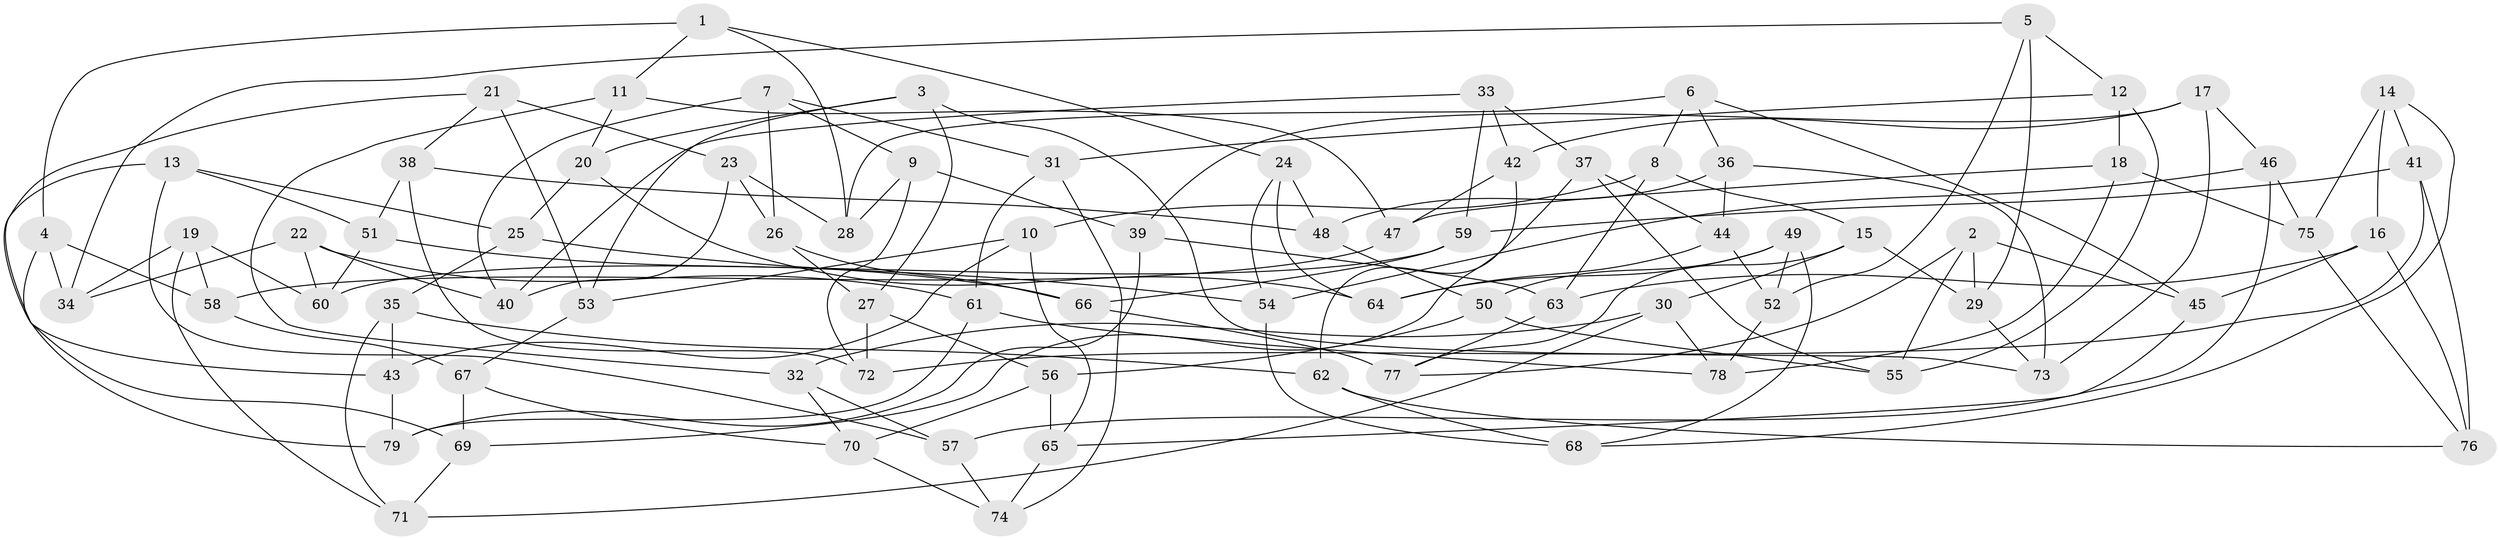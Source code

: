 // coarse degree distribution, {4: 0.6875, 3: 0.08333333333333333, 9: 0.020833333333333332, 11: 0.041666666666666664, 10: 0.0625, 8: 0.020833333333333332, 12: 0.020833333333333332, 5: 0.020833333333333332, 6: 0.020833333333333332, 2: 0.020833333333333332}
// Generated by graph-tools (version 1.1) at 2025/53/03/04/25 22:53:38]
// undirected, 79 vertices, 158 edges
graph export_dot {
  node [color=gray90,style=filled];
  1;
  2;
  3;
  4;
  5;
  6;
  7;
  8;
  9;
  10;
  11;
  12;
  13;
  14;
  15;
  16;
  17;
  18;
  19;
  20;
  21;
  22;
  23;
  24;
  25;
  26;
  27;
  28;
  29;
  30;
  31;
  32;
  33;
  34;
  35;
  36;
  37;
  38;
  39;
  40;
  41;
  42;
  43;
  44;
  45;
  46;
  47;
  48;
  49;
  50;
  51;
  52;
  53;
  54;
  55;
  56;
  57;
  58;
  59;
  60;
  61;
  62;
  63;
  64;
  65;
  66;
  67;
  68;
  69;
  70;
  71;
  72;
  73;
  74;
  75;
  76;
  77;
  78;
  79;
  1 -- 4;
  1 -- 11;
  1 -- 24;
  1 -- 28;
  2 -- 45;
  2 -- 55;
  2 -- 77;
  2 -- 29;
  3 -- 20;
  3 -- 73;
  3 -- 27;
  3 -- 53;
  4 -- 58;
  4 -- 79;
  4 -- 34;
  5 -- 52;
  5 -- 34;
  5 -- 12;
  5 -- 29;
  6 -- 45;
  6 -- 28;
  6 -- 36;
  6 -- 8;
  7 -- 26;
  7 -- 40;
  7 -- 31;
  7 -- 9;
  8 -- 15;
  8 -- 63;
  8 -- 10;
  9 -- 28;
  9 -- 39;
  9 -- 72;
  10 -- 43;
  10 -- 53;
  10 -- 65;
  11 -- 47;
  11 -- 32;
  11 -- 20;
  12 -- 55;
  12 -- 31;
  12 -- 18;
  13 -- 25;
  13 -- 57;
  13 -- 69;
  13 -- 51;
  14 -- 68;
  14 -- 16;
  14 -- 41;
  14 -- 75;
  15 -- 30;
  15 -- 77;
  15 -- 29;
  16 -- 63;
  16 -- 45;
  16 -- 76;
  17 -- 39;
  17 -- 42;
  17 -- 46;
  17 -- 73;
  18 -- 75;
  18 -- 47;
  18 -- 78;
  19 -- 60;
  19 -- 58;
  19 -- 34;
  19 -- 71;
  20 -- 64;
  20 -- 25;
  21 -- 23;
  21 -- 53;
  21 -- 38;
  21 -- 43;
  22 -- 61;
  22 -- 34;
  22 -- 60;
  22 -- 40;
  23 -- 26;
  23 -- 40;
  23 -- 28;
  24 -- 54;
  24 -- 48;
  24 -- 64;
  25 -- 54;
  25 -- 35;
  26 -- 66;
  26 -- 27;
  27 -- 56;
  27 -- 72;
  29 -- 73;
  30 -- 78;
  30 -- 32;
  30 -- 71;
  31 -- 61;
  31 -- 74;
  32 -- 70;
  32 -- 57;
  33 -- 37;
  33 -- 42;
  33 -- 40;
  33 -- 59;
  35 -- 62;
  35 -- 71;
  35 -- 43;
  36 -- 44;
  36 -- 73;
  36 -- 48;
  37 -- 55;
  37 -- 44;
  37 -- 69;
  38 -- 48;
  38 -- 51;
  38 -- 72;
  39 -- 63;
  39 -- 79;
  41 -- 76;
  41 -- 72;
  41 -- 59;
  42 -- 47;
  42 -- 62;
  43 -- 79;
  44 -- 64;
  44 -- 52;
  45 -- 65;
  46 -- 57;
  46 -- 75;
  46 -- 54;
  47 -- 58;
  48 -- 50;
  49 -- 68;
  49 -- 52;
  49 -- 50;
  49 -- 64;
  50 -- 56;
  50 -- 55;
  51 -- 66;
  51 -- 60;
  52 -- 78;
  53 -- 67;
  54 -- 68;
  56 -- 70;
  56 -- 65;
  57 -- 74;
  58 -- 67;
  59 -- 66;
  59 -- 60;
  61 -- 78;
  61 -- 79;
  62 -- 68;
  62 -- 76;
  63 -- 77;
  65 -- 74;
  66 -- 77;
  67 -- 69;
  67 -- 70;
  69 -- 71;
  70 -- 74;
  75 -- 76;
}
